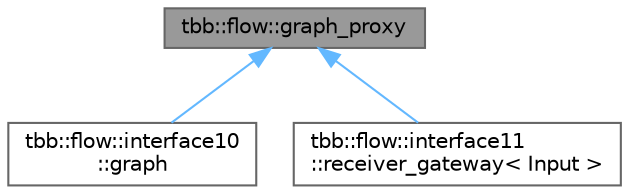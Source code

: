 digraph "tbb::flow::graph_proxy"
{
 // LATEX_PDF_SIZE
  bgcolor="transparent";
  edge [fontname=Helvetica,fontsize=10,labelfontname=Helvetica,labelfontsize=10];
  node [fontname=Helvetica,fontsize=10,shape=box,height=0.2,width=0.4];
  Node1 [id="Node000001",label="tbb::flow::graph_proxy",height=0.2,width=0.4,color="gray40", fillcolor="grey60", style="filled", fontcolor="black",tooltip="Pure virtual template classes that define interfaces for async communication"];
  Node1 -> Node2 [id="edge1_Node000001_Node000002",dir="back",color="steelblue1",style="solid",tooltip=" "];
  Node2 [id="Node000002",label="tbb::flow::interface10\l::graph",height=0.2,width=0.4,color="gray40", fillcolor="white", style="filled",URL="$classtbb_1_1flow_1_1interface10_1_1graph.html",tooltip="The graph class"];
  Node1 -> Node3 [id="edge2_Node000001_Node000003",dir="back",color="steelblue1",style="solid",tooltip=" "];
  Node3 [id="Node000003",label="tbb::flow::interface11\l::receiver_gateway\< Input \>",height=0.2,width=0.4,color="gray40", fillcolor="white", style="filled",URL="$classtbb_1_1flow_1_1interface11_1_1receiver__gateway.html",tooltip=" "];
}
